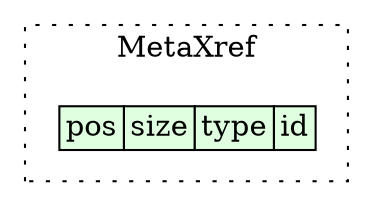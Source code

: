 digraph {
	rankdir=LR;
	node [shape=plaintext];
	subgraph cluster__meta_xref {
		label="MetaXref";
		graph[style=dotted];

		meta_xref__seq [label=<<TABLE BORDER="0" CELLBORDER="1" CELLSPACING="0">
			<TR><TD BGCOLOR="#E0FFE0">pos</TD><TD BGCOLOR="#E0FFE0">size</TD><TD BGCOLOR="#E0FFE0">type</TD><TD BGCOLOR="#E0FFE0">id</TD></TR>
		</TABLE>>];
	}
}
